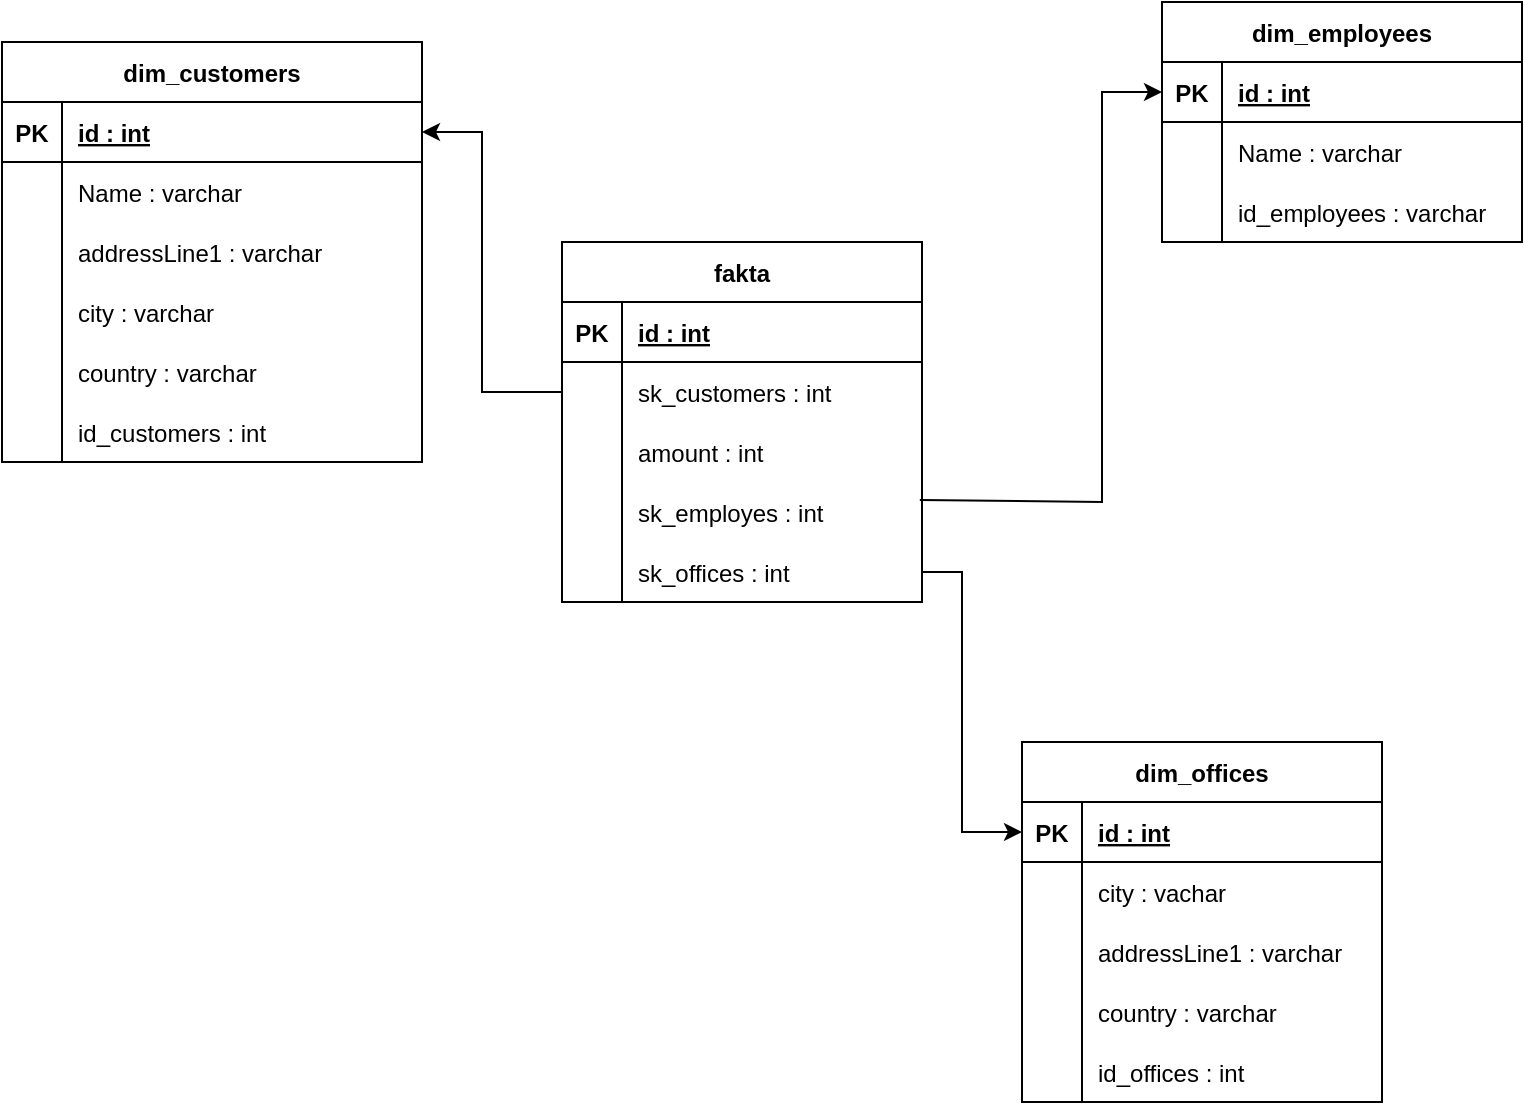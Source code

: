 <mxfile version="20.6.0" type="device"><diagram id="lNNTC700wtFrlh0ydRKW" name="Page-1"><mxGraphModel dx="1108" dy="450" grid="1" gridSize="10" guides="1" tooltips="1" connect="1" arrows="1" fold="1" page="1" pageScale="1" pageWidth="827" pageHeight="1169" math="0" shadow="0"><root><mxCell id="0"/><mxCell id="1" parent="0"/><mxCell id="DIylgEEa_-V247n0ykMt-148" value="dim_customers" style="shape=table;startSize=30;container=1;collapsible=1;childLayout=tableLayout;fixedRows=1;rowLines=0;fontStyle=1;align=center;resizeLast=1;" parent="1" vertex="1"><mxGeometry x="90" y="130" width="210" height="210" as="geometry"/></mxCell><mxCell id="DIylgEEa_-V247n0ykMt-149" value="" style="shape=partialRectangle;collapsible=0;dropTarget=0;pointerEvents=0;fillColor=none;top=0;left=0;bottom=1;right=0;points=[[0,0.5],[1,0.5]];portConstraint=eastwest;" parent="DIylgEEa_-V247n0ykMt-148" vertex="1"><mxGeometry y="30" width="210" height="30" as="geometry"/></mxCell><mxCell id="DIylgEEa_-V247n0ykMt-150" value="PK" style="shape=partialRectangle;connectable=0;fillColor=none;top=0;left=0;bottom=0;right=0;fontStyle=1;overflow=hidden;" parent="DIylgEEa_-V247n0ykMt-149" vertex="1"><mxGeometry width="30" height="30" as="geometry"><mxRectangle width="30" height="30" as="alternateBounds"/></mxGeometry></mxCell><mxCell id="DIylgEEa_-V247n0ykMt-151" value="id : int" style="shape=partialRectangle;connectable=0;fillColor=none;top=0;left=0;bottom=0;right=0;align=left;spacingLeft=6;fontStyle=5;overflow=hidden;" parent="DIylgEEa_-V247n0ykMt-149" vertex="1"><mxGeometry x="30" width="180" height="30" as="geometry"><mxRectangle width="180" height="30" as="alternateBounds"/></mxGeometry></mxCell><mxCell id="DIylgEEa_-V247n0ykMt-152" value="" style="shape=partialRectangle;collapsible=0;dropTarget=0;pointerEvents=0;fillColor=none;top=0;left=0;bottom=0;right=0;points=[[0,0.5],[1,0.5]];portConstraint=eastwest;" parent="DIylgEEa_-V247n0ykMt-148" vertex="1"><mxGeometry y="60" width="210" height="30" as="geometry"/></mxCell><mxCell id="DIylgEEa_-V247n0ykMt-153" value="" style="shape=partialRectangle;connectable=0;fillColor=none;top=0;left=0;bottom=0;right=0;editable=1;overflow=hidden;" parent="DIylgEEa_-V247n0ykMt-152" vertex="1"><mxGeometry width="30" height="30" as="geometry"><mxRectangle width="30" height="30" as="alternateBounds"/></mxGeometry></mxCell><mxCell id="DIylgEEa_-V247n0ykMt-154" value="Name : varchar" style="shape=partialRectangle;connectable=0;fillColor=none;top=0;left=0;bottom=0;right=0;align=left;spacingLeft=6;overflow=hidden;" parent="DIylgEEa_-V247n0ykMt-152" vertex="1"><mxGeometry x="30" width="180" height="30" as="geometry"><mxRectangle width="180" height="30" as="alternateBounds"/></mxGeometry></mxCell><mxCell id="DIylgEEa_-V247n0ykMt-155" value="" style="shape=partialRectangle;collapsible=0;dropTarget=0;pointerEvents=0;fillColor=none;top=0;left=0;bottom=0;right=0;points=[[0,0.5],[1,0.5]];portConstraint=eastwest;" parent="DIylgEEa_-V247n0ykMt-148" vertex="1"><mxGeometry y="90" width="210" height="30" as="geometry"/></mxCell><mxCell id="DIylgEEa_-V247n0ykMt-156" value="" style="shape=partialRectangle;connectable=0;fillColor=none;top=0;left=0;bottom=0;right=0;editable=1;overflow=hidden;" parent="DIylgEEa_-V247n0ykMt-155" vertex="1"><mxGeometry width="30" height="30" as="geometry"><mxRectangle width="30" height="30" as="alternateBounds"/></mxGeometry></mxCell><mxCell id="DIylgEEa_-V247n0ykMt-157" value="addressLine1 : varchar" style="shape=partialRectangle;connectable=0;fillColor=none;top=0;left=0;bottom=0;right=0;align=left;spacingLeft=6;overflow=hidden;" parent="DIylgEEa_-V247n0ykMt-155" vertex="1"><mxGeometry x="30" width="180" height="30" as="geometry"><mxRectangle width="180" height="30" as="alternateBounds"/></mxGeometry></mxCell><mxCell id="DIylgEEa_-V247n0ykMt-158" value="" style="shape=partialRectangle;collapsible=0;dropTarget=0;pointerEvents=0;fillColor=none;top=0;left=0;bottom=0;right=0;points=[[0,0.5],[1,0.5]];portConstraint=eastwest;" parent="DIylgEEa_-V247n0ykMt-148" vertex="1"><mxGeometry y="120" width="210" height="30" as="geometry"/></mxCell><mxCell id="DIylgEEa_-V247n0ykMt-159" value="" style="shape=partialRectangle;connectable=0;fillColor=none;top=0;left=0;bottom=0;right=0;editable=1;overflow=hidden;" parent="DIylgEEa_-V247n0ykMt-158" vertex="1"><mxGeometry width="30" height="30" as="geometry"><mxRectangle width="30" height="30" as="alternateBounds"/></mxGeometry></mxCell><mxCell id="DIylgEEa_-V247n0ykMt-160" value="city : varchar" style="shape=partialRectangle;connectable=0;fillColor=none;top=0;left=0;bottom=0;right=0;align=left;spacingLeft=6;overflow=hidden;" parent="DIylgEEa_-V247n0ykMt-158" vertex="1"><mxGeometry x="30" width="180" height="30" as="geometry"><mxRectangle width="180" height="30" as="alternateBounds"/></mxGeometry></mxCell><mxCell id="DIylgEEa_-V247n0ykMt-161" value="" style="shape=partialRectangle;collapsible=0;dropTarget=0;pointerEvents=0;fillColor=none;top=0;left=0;bottom=0;right=0;points=[[0,0.5],[1,0.5]];portConstraint=eastwest;" parent="DIylgEEa_-V247n0ykMt-148" vertex="1"><mxGeometry y="150" width="210" height="30" as="geometry"/></mxCell><mxCell id="DIylgEEa_-V247n0ykMt-162" value="" style="shape=partialRectangle;connectable=0;fillColor=none;top=0;left=0;bottom=0;right=0;editable=1;overflow=hidden;" parent="DIylgEEa_-V247n0ykMt-161" vertex="1"><mxGeometry width="30" height="30" as="geometry"><mxRectangle width="30" height="30" as="alternateBounds"/></mxGeometry></mxCell><mxCell id="DIylgEEa_-V247n0ykMt-163" value="country : varchar" style="shape=partialRectangle;connectable=0;fillColor=none;top=0;left=0;bottom=0;right=0;align=left;spacingLeft=6;overflow=hidden;" parent="DIylgEEa_-V247n0ykMt-161" vertex="1"><mxGeometry x="30" width="180" height="30" as="geometry"><mxRectangle width="180" height="30" as="alternateBounds"/></mxGeometry></mxCell><mxCell id="DIylgEEa_-V247n0ykMt-164" value="" style="shape=partialRectangle;collapsible=0;dropTarget=0;pointerEvents=0;fillColor=none;top=0;left=0;bottom=0;right=0;points=[[0,0.5],[1,0.5]];portConstraint=eastwest;" parent="DIylgEEa_-V247n0ykMt-148" vertex="1"><mxGeometry y="180" width="210" height="30" as="geometry"/></mxCell><mxCell id="DIylgEEa_-V247n0ykMt-165" value="" style="shape=partialRectangle;connectable=0;fillColor=none;top=0;left=0;bottom=0;right=0;editable=1;overflow=hidden;" parent="DIylgEEa_-V247n0ykMt-164" vertex="1"><mxGeometry width="30" height="30" as="geometry"><mxRectangle width="30" height="30" as="alternateBounds"/></mxGeometry></mxCell><mxCell id="DIylgEEa_-V247n0ykMt-166" value="id_customers : int" style="shape=partialRectangle;connectable=0;fillColor=none;top=0;left=0;bottom=0;right=0;align=left;spacingLeft=6;overflow=hidden;" parent="DIylgEEa_-V247n0ykMt-164" vertex="1"><mxGeometry x="30" width="180" height="30" as="geometry"><mxRectangle width="180" height="30" as="alternateBounds"/></mxGeometry></mxCell><mxCell id="DIylgEEa_-V247n0ykMt-348" value="dim_offices" style="shape=table;startSize=30;container=1;collapsible=1;childLayout=tableLayout;fixedRows=1;rowLines=0;fontStyle=1;align=center;resizeLast=1;" parent="1" vertex="1"><mxGeometry x="600" y="480" width="180" height="180" as="geometry"/></mxCell><mxCell id="DIylgEEa_-V247n0ykMt-349" value="" style="shape=partialRectangle;collapsible=0;dropTarget=0;pointerEvents=0;fillColor=none;top=0;left=0;bottom=1;right=0;points=[[0,0.5],[1,0.5]];portConstraint=eastwest;" parent="DIylgEEa_-V247n0ykMt-348" vertex="1"><mxGeometry y="30" width="180" height="30" as="geometry"/></mxCell><mxCell id="DIylgEEa_-V247n0ykMt-350" value="PK" style="shape=partialRectangle;connectable=0;fillColor=none;top=0;left=0;bottom=0;right=0;fontStyle=1;overflow=hidden;" parent="DIylgEEa_-V247n0ykMt-349" vertex="1"><mxGeometry width="30" height="30" as="geometry"><mxRectangle width="30" height="30" as="alternateBounds"/></mxGeometry></mxCell><mxCell id="DIylgEEa_-V247n0ykMt-351" value="id : int" style="shape=partialRectangle;connectable=0;fillColor=none;top=0;left=0;bottom=0;right=0;align=left;spacingLeft=6;fontStyle=5;overflow=hidden;" parent="DIylgEEa_-V247n0ykMt-349" vertex="1"><mxGeometry x="30" width="150" height="30" as="geometry"><mxRectangle width="150" height="30" as="alternateBounds"/></mxGeometry></mxCell><mxCell id="DIylgEEa_-V247n0ykMt-352" value="" style="shape=partialRectangle;collapsible=0;dropTarget=0;pointerEvents=0;fillColor=none;top=0;left=0;bottom=0;right=0;points=[[0,0.5],[1,0.5]];portConstraint=eastwest;" parent="DIylgEEa_-V247n0ykMt-348" vertex="1"><mxGeometry y="60" width="180" height="30" as="geometry"/></mxCell><mxCell id="DIylgEEa_-V247n0ykMt-353" value="" style="shape=partialRectangle;connectable=0;fillColor=none;top=0;left=0;bottom=0;right=0;editable=1;overflow=hidden;" parent="DIylgEEa_-V247n0ykMt-352" vertex="1"><mxGeometry width="30" height="30" as="geometry"><mxRectangle width="30" height="30" as="alternateBounds"/></mxGeometry></mxCell><mxCell id="DIylgEEa_-V247n0ykMt-354" value="city : vachar" style="shape=partialRectangle;connectable=0;fillColor=none;top=0;left=0;bottom=0;right=0;align=left;spacingLeft=6;overflow=hidden;" parent="DIylgEEa_-V247n0ykMt-352" vertex="1"><mxGeometry x="30" width="150" height="30" as="geometry"><mxRectangle width="150" height="30" as="alternateBounds"/></mxGeometry></mxCell><mxCell id="DIylgEEa_-V247n0ykMt-355" value="" style="shape=partialRectangle;collapsible=0;dropTarget=0;pointerEvents=0;fillColor=none;top=0;left=0;bottom=0;right=0;points=[[0,0.5],[1,0.5]];portConstraint=eastwest;" parent="DIylgEEa_-V247n0ykMt-348" vertex="1"><mxGeometry y="90" width="180" height="30" as="geometry"/></mxCell><mxCell id="DIylgEEa_-V247n0ykMt-356" value="" style="shape=partialRectangle;connectable=0;fillColor=none;top=0;left=0;bottom=0;right=0;editable=1;overflow=hidden;" parent="DIylgEEa_-V247n0ykMt-355" vertex="1"><mxGeometry width="30" height="30" as="geometry"><mxRectangle width="30" height="30" as="alternateBounds"/></mxGeometry></mxCell><mxCell id="DIylgEEa_-V247n0ykMt-357" value="addressLine1 : varchar" style="shape=partialRectangle;connectable=0;fillColor=none;top=0;left=0;bottom=0;right=0;align=left;spacingLeft=6;overflow=hidden;" parent="DIylgEEa_-V247n0ykMt-355" vertex="1"><mxGeometry x="30" width="150" height="30" as="geometry"><mxRectangle width="150" height="30" as="alternateBounds"/></mxGeometry></mxCell><mxCell id="DIylgEEa_-V247n0ykMt-367" value="" style="shape=partialRectangle;collapsible=0;dropTarget=0;pointerEvents=0;fillColor=none;top=0;left=0;bottom=0;right=0;points=[[0,0.5],[1,0.5]];portConstraint=eastwest;" parent="DIylgEEa_-V247n0ykMt-348" vertex="1"><mxGeometry y="120" width="180" height="30" as="geometry"/></mxCell><mxCell id="DIylgEEa_-V247n0ykMt-368" value="" style="shape=partialRectangle;connectable=0;fillColor=none;top=0;left=0;bottom=0;right=0;editable=1;overflow=hidden;" parent="DIylgEEa_-V247n0ykMt-367" vertex="1"><mxGeometry width="30" height="30" as="geometry"><mxRectangle width="30" height="30" as="alternateBounds"/></mxGeometry></mxCell><mxCell id="DIylgEEa_-V247n0ykMt-369" value="country : varchar" style="shape=partialRectangle;connectable=0;fillColor=none;top=0;left=0;bottom=0;right=0;align=left;spacingLeft=6;overflow=hidden;" parent="DIylgEEa_-V247n0ykMt-367" vertex="1"><mxGeometry x="30" width="150" height="30" as="geometry"><mxRectangle width="150" height="30" as="alternateBounds"/></mxGeometry></mxCell><mxCell id="DIylgEEa_-V247n0ykMt-370" value="" style="shape=partialRectangle;collapsible=0;dropTarget=0;pointerEvents=0;fillColor=none;top=0;left=0;bottom=0;right=0;points=[[0,0.5],[1,0.5]];portConstraint=eastwest;" parent="DIylgEEa_-V247n0ykMt-348" vertex="1"><mxGeometry y="150" width="180" height="30" as="geometry"/></mxCell><mxCell id="DIylgEEa_-V247n0ykMt-371" value="" style="shape=partialRectangle;connectable=0;fillColor=none;top=0;left=0;bottom=0;right=0;editable=1;overflow=hidden;" parent="DIylgEEa_-V247n0ykMt-370" vertex="1"><mxGeometry width="30" height="30" as="geometry"><mxRectangle width="30" height="30" as="alternateBounds"/></mxGeometry></mxCell><mxCell id="DIylgEEa_-V247n0ykMt-372" value="id_offices : int" style="shape=partialRectangle;connectable=0;fillColor=none;top=0;left=0;bottom=0;right=0;align=left;spacingLeft=6;overflow=hidden;" parent="DIylgEEa_-V247n0ykMt-370" vertex="1"><mxGeometry x="30" width="150" height="30" as="geometry"><mxRectangle width="150" height="30" as="alternateBounds"/></mxGeometry></mxCell><mxCell id="JpX69mq1J0iBvdj7Fd1V-17" value="fakta" style="shape=table;startSize=30;container=1;collapsible=1;childLayout=tableLayout;fixedRows=1;rowLines=0;fontStyle=1;align=center;resizeLast=1;" vertex="1" parent="1"><mxGeometry x="370" y="230" width="180" height="180" as="geometry"/></mxCell><mxCell id="JpX69mq1J0iBvdj7Fd1V-18" value="" style="shape=tableRow;horizontal=0;startSize=0;swimlaneHead=0;swimlaneBody=0;fillColor=none;collapsible=0;dropTarget=0;points=[[0,0.5],[1,0.5]];portConstraint=eastwest;top=0;left=0;right=0;bottom=1;" vertex="1" parent="JpX69mq1J0iBvdj7Fd1V-17"><mxGeometry y="30" width="180" height="30" as="geometry"/></mxCell><mxCell id="JpX69mq1J0iBvdj7Fd1V-19" value="PK" style="shape=partialRectangle;connectable=0;fillColor=none;top=0;left=0;bottom=0;right=0;fontStyle=1;overflow=hidden;" vertex="1" parent="JpX69mq1J0iBvdj7Fd1V-18"><mxGeometry width="30" height="30" as="geometry"><mxRectangle width="30" height="30" as="alternateBounds"/></mxGeometry></mxCell><mxCell id="JpX69mq1J0iBvdj7Fd1V-20" value="id : int" style="shape=partialRectangle;connectable=0;fillColor=none;top=0;left=0;bottom=0;right=0;align=left;spacingLeft=6;fontStyle=5;overflow=hidden;" vertex="1" parent="JpX69mq1J0iBvdj7Fd1V-18"><mxGeometry x="30" width="150" height="30" as="geometry"><mxRectangle width="150" height="30" as="alternateBounds"/></mxGeometry></mxCell><mxCell id="JpX69mq1J0iBvdj7Fd1V-21" value="" style="shape=tableRow;horizontal=0;startSize=0;swimlaneHead=0;swimlaneBody=0;fillColor=none;collapsible=0;dropTarget=0;points=[[0,0.5],[1,0.5]];portConstraint=eastwest;top=0;left=0;right=0;bottom=0;" vertex="1" parent="JpX69mq1J0iBvdj7Fd1V-17"><mxGeometry y="60" width="180" height="30" as="geometry"/></mxCell><mxCell id="JpX69mq1J0iBvdj7Fd1V-22" value="" style="shape=partialRectangle;connectable=0;fillColor=none;top=0;left=0;bottom=0;right=0;editable=1;overflow=hidden;" vertex="1" parent="JpX69mq1J0iBvdj7Fd1V-21"><mxGeometry width="30" height="30" as="geometry"><mxRectangle width="30" height="30" as="alternateBounds"/></mxGeometry></mxCell><mxCell id="JpX69mq1J0iBvdj7Fd1V-23" value="sk_customers : int" style="shape=partialRectangle;connectable=0;fillColor=none;top=0;left=0;bottom=0;right=0;align=left;spacingLeft=6;overflow=hidden;" vertex="1" parent="JpX69mq1J0iBvdj7Fd1V-21"><mxGeometry x="30" width="150" height="30" as="geometry"><mxRectangle width="150" height="30" as="alternateBounds"/></mxGeometry></mxCell><mxCell id="JpX69mq1J0iBvdj7Fd1V-24" value="" style="shape=tableRow;horizontal=0;startSize=0;swimlaneHead=0;swimlaneBody=0;fillColor=none;collapsible=0;dropTarget=0;points=[[0,0.5],[1,0.5]];portConstraint=eastwest;top=0;left=0;right=0;bottom=0;" vertex="1" parent="JpX69mq1J0iBvdj7Fd1V-17"><mxGeometry y="90" width="180" height="30" as="geometry"/></mxCell><mxCell id="JpX69mq1J0iBvdj7Fd1V-25" value="" style="shape=partialRectangle;connectable=0;fillColor=none;top=0;left=0;bottom=0;right=0;editable=1;overflow=hidden;" vertex="1" parent="JpX69mq1J0iBvdj7Fd1V-24"><mxGeometry width="30" height="30" as="geometry"><mxRectangle width="30" height="30" as="alternateBounds"/></mxGeometry></mxCell><mxCell id="JpX69mq1J0iBvdj7Fd1V-26" value="amount : int" style="shape=partialRectangle;connectable=0;fillColor=none;top=0;left=0;bottom=0;right=0;align=left;spacingLeft=6;overflow=hidden;" vertex="1" parent="JpX69mq1J0iBvdj7Fd1V-24"><mxGeometry x="30" width="150" height="30" as="geometry"><mxRectangle width="150" height="30" as="alternateBounds"/></mxGeometry></mxCell><mxCell id="JpX69mq1J0iBvdj7Fd1V-27" value="" style="shape=tableRow;horizontal=0;startSize=0;swimlaneHead=0;swimlaneBody=0;fillColor=none;collapsible=0;dropTarget=0;points=[[0,0.5],[1,0.5]];portConstraint=eastwest;top=0;left=0;right=0;bottom=0;" vertex="1" parent="JpX69mq1J0iBvdj7Fd1V-17"><mxGeometry y="120" width="180" height="30" as="geometry"/></mxCell><mxCell id="JpX69mq1J0iBvdj7Fd1V-28" value="" style="shape=partialRectangle;connectable=0;fillColor=none;top=0;left=0;bottom=0;right=0;editable=1;overflow=hidden;" vertex="1" parent="JpX69mq1J0iBvdj7Fd1V-27"><mxGeometry width="30" height="30" as="geometry"><mxRectangle width="30" height="30" as="alternateBounds"/></mxGeometry></mxCell><mxCell id="JpX69mq1J0iBvdj7Fd1V-29" value="sk_employes : int" style="shape=partialRectangle;connectable=0;fillColor=none;top=0;left=0;bottom=0;right=0;align=left;spacingLeft=6;overflow=hidden;" vertex="1" parent="JpX69mq1J0iBvdj7Fd1V-27"><mxGeometry x="30" width="150" height="30" as="geometry"><mxRectangle width="150" height="30" as="alternateBounds"/></mxGeometry></mxCell><mxCell id="JpX69mq1J0iBvdj7Fd1V-31" value="" style="shape=tableRow;horizontal=0;startSize=0;swimlaneHead=0;swimlaneBody=0;fillColor=none;collapsible=0;dropTarget=0;points=[[0,0.5],[1,0.5]];portConstraint=eastwest;top=0;left=0;right=0;bottom=0;" vertex="1" parent="JpX69mq1J0iBvdj7Fd1V-17"><mxGeometry y="150" width="180" height="30" as="geometry"/></mxCell><mxCell id="JpX69mq1J0iBvdj7Fd1V-32" value="" style="shape=partialRectangle;connectable=0;fillColor=none;top=0;left=0;bottom=0;right=0;editable=1;overflow=hidden;" vertex="1" parent="JpX69mq1J0iBvdj7Fd1V-31"><mxGeometry width="30" height="30" as="geometry"><mxRectangle width="30" height="30" as="alternateBounds"/></mxGeometry></mxCell><mxCell id="JpX69mq1J0iBvdj7Fd1V-33" value="sk_offices : int" style="shape=partialRectangle;connectable=0;fillColor=none;top=0;left=0;bottom=0;right=0;align=left;spacingLeft=6;overflow=hidden;" vertex="1" parent="JpX69mq1J0iBvdj7Fd1V-31"><mxGeometry x="30" width="150" height="30" as="geometry"><mxRectangle width="150" height="30" as="alternateBounds"/></mxGeometry></mxCell><mxCell id="JpX69mq1J0iBvdj7Fd1V-45" value="dim_employees" style="shape=table;startSize=30;container=1;collapsible=1;childLayout=tableLayout;fixedRows=1;rowLines=0;fontStyle=1;align=center;resizeLast=1;" vertex="1" parent="1"><mxGeometry x="670" y="110" width="180" height="120" as="geometry"/></mxCell><mxCell id="JpX69mq1J0iBvdj7Fd1V-46" value="" style="shape=tableRow;horizontal=0;startSize=0;swimlaneHead=0;swimlaneBody=0;fillColor=none;collapsible=0;dropTarget=0;points=[[0,0.5],[1,0.5]];portConstraint=eastwest;top=0;left=0;right=0;bottom=1;" vertex="1" parent="JpX69mq1J0iBvdj7Fd1V-45"><mxGeometry y="30" width="180" height="30" as="geometry"/></mxCell><mxCell id="JpX69mq1J0iBvdj7Fd1V-47" value="PK" style="shape=partialRectangle;connectable=0;fillColor=none;top=0;left=0;bottom=0;right=0;fontStyle=1;overflow=hidden;" vertex="1" parent="JpX69mq1J0iBvdj7Fd1V-46"><mxGeometry width="30" height="30" as="geometry"><mxRectangle width="30" height="30" as="alternateBounds"/></mxGeometry></mxCell><mxCell id="JpX69mq1J0iBvdj7Fd1V-48" value="id : int" style="shape=partialRectangle;connectable=0;fillColor=none;top=0;left=0;bottom=0;right=0;align=left;spacingLeft=6;fontStyle=5;overflow=hidden;" vertex="1" parent="JpX69mq1J0iBvdj7Fd1V-46"><mxGeometry x="30" width="150" height="30" as="geometry"><mxRectangle width="150" height="30" as="alternateBounds"/></mxGeometry></mxCell><mxCell id="JpX69mq1J0iBvdj7Fd1V-49" value="" style="shape=tableRow;horizontal=0;startSize=0;swimlaneHead=0;swimlaneBody=0;fillColor=none;collapsible=0;dropTarget=0;points=[[0,0.5],[1,0.5]];portConstraint=eastwest;top=0;left=0;right=0;bottom=0;" vertex="1" parent="JpX69mq1J0iBvdj7Fd1V-45"><mxGeometry y="60" width="180" height="30" as="geometry"/></mxCell><mxCell id="JpX69mq1J0iBvdj7Fd1V-50" value="" style="shape=partialRectangle;connectable=0;fillColor=none;top=0;left=0;bottom=0;right=0;editable=1;overflow=hidden;" vertex="1" parent="JpX69mq1J0iBvdj7Fd1V-49"><mxGeometry width="30" height="30" as="geometry"><mxRectangle width="30" height="30" as="alternateBounds"/></mxGeometry></mxCell><mxCell id="JpX69mq1J0iBvdj7Fd1V-51" value="Name : varchar" style="shape=partialRectangle;connectable=0;fillColor=none;top=0;left=0;bottom=0;right=0;align=left;spacingLeft=6;overflow=hidden;" vertex="1" parent="JpX69mq1J0iBvdj7Fd1V-49"><mxGeometry x="30" width="150" height="30" as="geometry"><mxRectangle width="150" height="30" as="alternateBounds"/></mxGeometry></mxCell><mxCell id="JpX69mq1J0iBvdj7Fd1V-52" value="" style="shape=tableRow;horizontal=0;startSize=0;swimlaneHead=0;swimlaneBody=0;fillColor=none;collapsible=0;dropTarget=0;points=[[0,0.5],[1,0.5]];portConstraint=eastwest;top=0;left=0;right=0;bottom=0;" vertex="1" parent="JpX69mq1J0iBvdj7Fd1V-45"><mxGeometry y="90" width="180" height="30" as="geometry"/></mxCell><mxCell id="JpX69mq1J0iBvdj7Fd1V-53" value="" style="shape=partialRectangle;connectable=0;fillColor=none;top=0;left=0;bottom=0;right=0;editable=1;overflow=hidden;" vertex="1" parent="JpX69mq1J0iBvdj7Fd1V-52"><mxGeometry width="30" height="30" as="geometry"><mxRectangle width="30" height="30" as="alternateBounds"/></mxGeometry></mxCell><mxCell id="JpX69mq1J0iBvdj7Fd1V-54" value="id_employees : varchar" style="shape=partialRectangle;connectable=0;fillColor=none;top=0;left=0;bottom=0;right=0;align=left;spacingLeft=6;overflow=hidden;" vertex="1" parent="JpX69mq1J0iBvdj7Fd1V-52"><mxGeometry x="30" width="150" height="30" as="geometry"><mxRectangle width="150" height="30" as="alternateBounds"/></mxGeometry></mxCell><mxCell id="JpX69mq1J0iBvdj7Fd1V-58" value="" style="endArrow=classic;html=1;rounded=0;entryX=1;entryY=0.5;entryDx=0;entryDy=0;exitX=0;exitY=0.5;exitDx=0;exitDy=0;" edge="1" parent="1" source="JpX69mq1J0iBvdj7Fd1V-21" target="DIylgEEa_-V247n0ykMt-149"><mxGeometry width="50" height="50" relative="1" as="geometry"><mxPoint x="364" y="380" as="sourcePoint"/><mxPoint x="414" y="330" as="targetPoint"/><Array as="points"><mxPoint x="330" y="305"/><mxPoint x="330" y="175"/></Array></mxGeometry></mxCell><mxCell id="JpX69mq1J0iBvdj7Fd1V-59" value="" style="endArrow=classic;html=1;rounded=0;exitX=0.994;exitY=0.3;exitDx=0;exitDy=0;exitPerimeter=0;entryX=0;entryY=0.5;entryDx=0;entryDy=0;" edge="1" parent="1" source="JpX69mq1J0iBvdj7Fd1V-27" target="JpX69mq1J0iBvdj7Fd1V-46"><mxGeometry width="50" height="50" relative="1" as="geometry"><mxPoint x="600" y="350" as="sourcePoint"/><mxPoint x="650" y="300" as="targetPoint"/><Array as="points"><mxPoint x="640" y="360"/><mxPoint x="640" y="155"/></Array></mxGeometry></mxCell><mxCell id="JpX69mq1J0iBvdj7Fd1V-60" value="" style="endArrow=classic;html=1;rounded=0;exitX=1;exitY=0.5;exitDx=0;exitDy=0;entryX=0;entryY=0.5;entryDx=0;entryDy=0;" edge="1" parent="1" source="JpX69mq1J0iBvdj7Fd1V-31" target="DIylgEEa_-V247n0ykMt-349"><mxGeometry width="50" height="50" relative="1" as="geometry"><mxPoint x="620" y="400" as="sourcePoint"/><mxPoint x="570" y="530" as="targetPoint"/><Array as="points"><mxPoint x="570" y="395"/><mxPoint x="570" y="525"/></Array></mxGeometry></mxCell></root></mxGraphModel></diagram></mxfile>